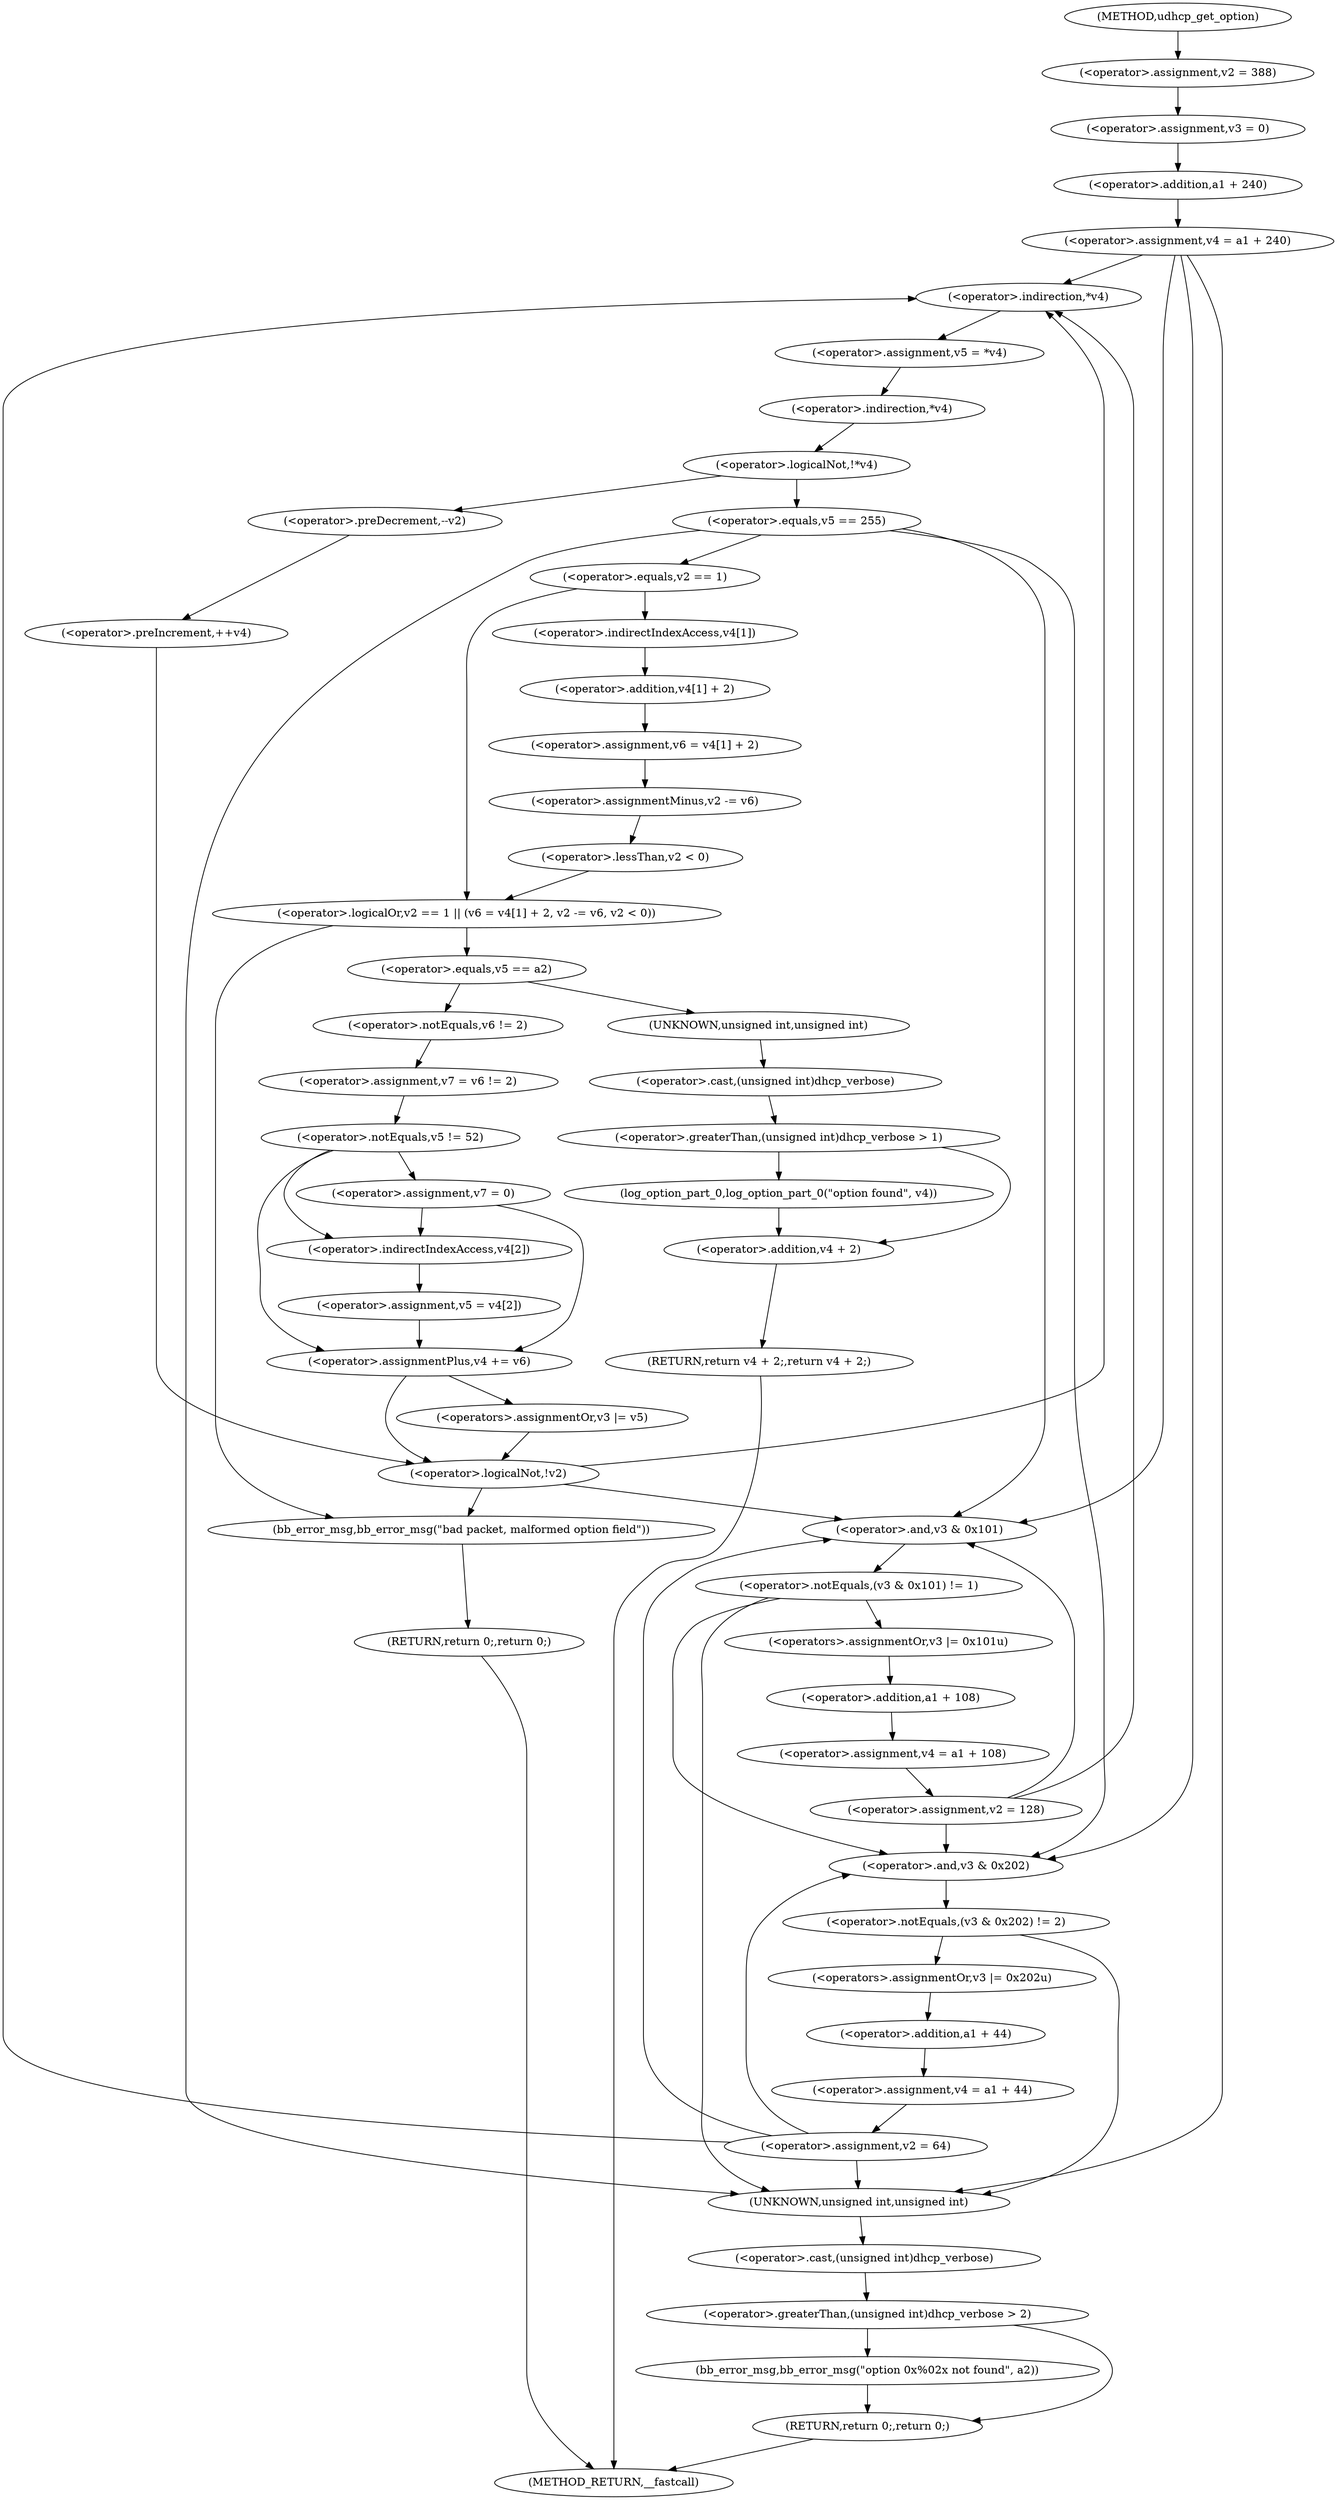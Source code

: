 digraph udhcp_get_option {  
"1000117" [label = "(<operator>.assignment,v2 = 388)" ]
"1000120" [label = "(<operator>.assignment,v3 = 0)" ]
"1000123" [label = "(<operator>.assignment,v4 = a1 + 240)" ]
"1000125" [label = "(<operator>.addition,a1 + 240)" ]
"1000137" [label = "(<operator>.assignment,v5 = *v4)" ]
"1000139" [label = "(<operator>.indirection,*v4)" ]
"1000142" [label = "(<operator>.logicalNot,!*v4)" ]
"1000143" [label = "(<operator>.indirection,*v4)" ]
"1000146" [label = "(<operator>.preDecrement,--v2)" ]
"1000148" [label = "(<operator>.preIncrement,++v4)" ]
"1000152" [label = "(<operator>.equals,v5 == 255)" ]
"1000157" [label = "(<operator>.logicalOr,v2 == 1 || (v6 = v4[1] + 2, v2 -= v6, v2 < 0))" ]
"1000158" [label = "(<operator>.equals,v2 == 1)" ]
"1000162" [label = "(<operator>.assignment,v6 = v4[1] + 2)" ]
"1000164" [label = "(<operator>.addition,v4[1] + 2)" ]
"1000165" [label = "(<operator>.indirectIndexAccess,v4[1])" ]
"1000170" [label = "(<operator>.assignmentMinus,v2 -= v6)" ]
"1000173" [label = "(<operator>.lessThan,v2 < 0)" ]
"1000178" [label = "(bb_error_msg,bb_error_msg(\"bad packet, malformed option field\"))" ]
"1000180" [label = "(RETURN,return 0;,return 0;)" ]
"1000183" [label = "(<operator>.equals,v5 == a2)" ]
"1000188" [label = "(<operator>.greaterThan,(unsigned int)dhcp_verbose > 1)" ]
"1000189" [label = "(<operator>.cast,(unsigned int)dhcp_verbose)" ]
"1000190" [label = "(UNKNOWN,unsigned int,unsigned int)" ]
"1000193" [label = "(log_option_part_0,log_option_part_0(\"option found\", v4))" ]
"1000196" [label = "(RETURN,return v4 + 2;,return v4 + 2;)" ]
"1000197" [label = "(<operator>.addition,v4 + 2)" ]
"1000200" [label = "(<operator>.assignment,v7 = v6 != 2)" ]
"1000202" [label = "(<operator>.notEquals,v6 != 2)" ]
"1000206" [label = "(<operator>.notEquals,v5 != 52)" ]
"1000209" [label = "(<operator>.assignment,v7 = 0)" ]
"1000214" [label = "(<operator>.assignment,v5 = v4[2])" ]
"1000216" [label = "(<operator>.indirectIndexAccess,v4[2])" ]
"1000219" [label = "(<operator>.assignmentPlus,v4 += v6)" ]
"1000224" [label = "(<operators>.assignmentOr,v3 |= v5)" ]
"1000229" [label = "(<operator>.logicalNot,!v2)" ]
"1000233" [label = "(<operator>.notEquals,(v3 & 0x101) != 1)" ]
"1000234" [label = "(<operator>.and,v3 & 0x101)" ]
"1000239" [label = "(<operators>.assignmentOr,v3 |= 0x101u)" ]
"1000242" [label = "(<operator>.assignment,v4 = a1 + 108)" ]
"1000244" [label = "(<operator>.addition,a1 + 108)" ]
"1000247" [label = "(<operator>.assignment,v2 = 128)" ]
"1000251" [label = "(<operator>.notEquals,(v3 & 0x202) != 2)" ]
"1000252" [label = "(<operator>.and,v3 & 0x202)" ]
"1000257" [label = "(<operators>.assignmentOr,v3 |= 0x202u)" ]
"1000260" [label = "(<operator>.assignment,v4 = a1 + 44)" ]
"1000262" [label = "(<operator>.addition,a1 + 44)" ]
"1000265" [label = "(<operator>.assignment,v2 = 64)" ]
"1000269" [label = "(<operator>.greaterThan,(unsigned int)dhcp_verbose > 2)" ]
"1000270" [label = "(<operator>.cast,(unsigned int)dhcp_verbose)" ]
"1000271" [label = "(UNKNOWN,unsigned int,unsigned int)" ]
"1000274" [label = "(bb_error_msg,bb_error_msg(\"option 0x%02x not found\", a2))" ]
"1000277" [label = "(RETURN,return 0;,return 0;)" ]
"1000107" [label = "(METHOD,udhcp_get_option)" ]
"1000279" [label = "(METHOD_RETURN,__fastcall)" ]
  "1000117" -> "1000120" 
  "1000120" -> "1000125" 
  "1000123" -> "1000271" 
  "1000123" -> "1000139" 
  "1000123" -> "1000234" 
  "1000123" -> "1000252" 
  "1000125" -> "1000123" 
  "1000137" -> "1000143" 
  "1000139" -> "1000137" 
  "1000142" -> "1000146" 
  "1000142" -> "1000152" 
  "1000143" -> "1000142" 
  "1000146" -> "1000148" 
  "1000148" -> "1000229" 
  "1000152" -> "1000271" 
  "1000152" -> "1000234" 
  "1000152" -> "1000252" 
  "1000152" -> "1000158" 
  "1000157" -> "1000178" 
  "1000157" -> "1000183" 
  "1000158" -> "1000157" 
  "1000158" -> "1000165" 
  "1000162" -> "1000170" 
  "1000164" -> "1000162" 
  "1000165" -> "1000164" 
  "1000170" -> "1000173" 
  "1000173" -> "1000157" 
  "1000178" -> "1000180" 
  "1000180" -> "1000279" 
  "1000183" -> "1000190" 
  "1000183" -> "1000202" 
  "1000188" -> "1000193" 
  "1000188" -> "1000197" 
  "1000189" -> "1000188" 
  "1000190" -> "1000189" 
  "1000193" -> "1000197" 
  "1000196" -> "1000279" 
  "1000197" -> "1000196" 
  "1000200" -> "1000206" 
  "1000202" -> "1000200" 
  "1000206" -> "1000209" 
  "1000206" -> "1000216" 
  "1000206" -> "1000219" 
  "1000209" -> "1000216" 
  "1000209" -> "1000219" 
  "1000214" -> "1000219" 
  "1000216" -> "1000214" 
  "1000219" -> "1000224" 
  "1000219" -> "1000229" 
  "1000224" -> "1000229" 
  "1000229" -> "1000139" 
  "1000229" -> "1000234" 
  "1000229" -> "1000178" 
  "1000233" -> "1000271" 
  "1000233" -> "1000252" 
  "1000233" -> "1000239" 
  "1000234" -> "1000233" 
  "1000239" -> "1000244" 
  "1000242" -> "1000247" 
  "1000244" -> "1000242" 
  "1000247" -> "1000139" 
  "1000247" -> "1000234" 
  "1000247" -> "1000252" 
  "1000251" -> "1000271" 
  "1000251" -> "1000257" 
  "1000252" -> "1000251" 
  "1000257" -> "1000262" 
  "1000260" -> "1000265" 
  "1000262" -> "1000260" 
  "1000265" -> "1000271" 
  "1000265" -> "1000139" 
  "1000265" -> "1000234" 
  "1000265" -> "1000252" 
  "1000269" -> "1000274" 
  "1000269" -> "1000277" 
  "1000270" -> "1000269" 
  "1000271" -> "1000270" 
  "1000274" -> "1000277" 
  "1000277" -> "1000279" 
  "1000107" -> "1000117" 
}
